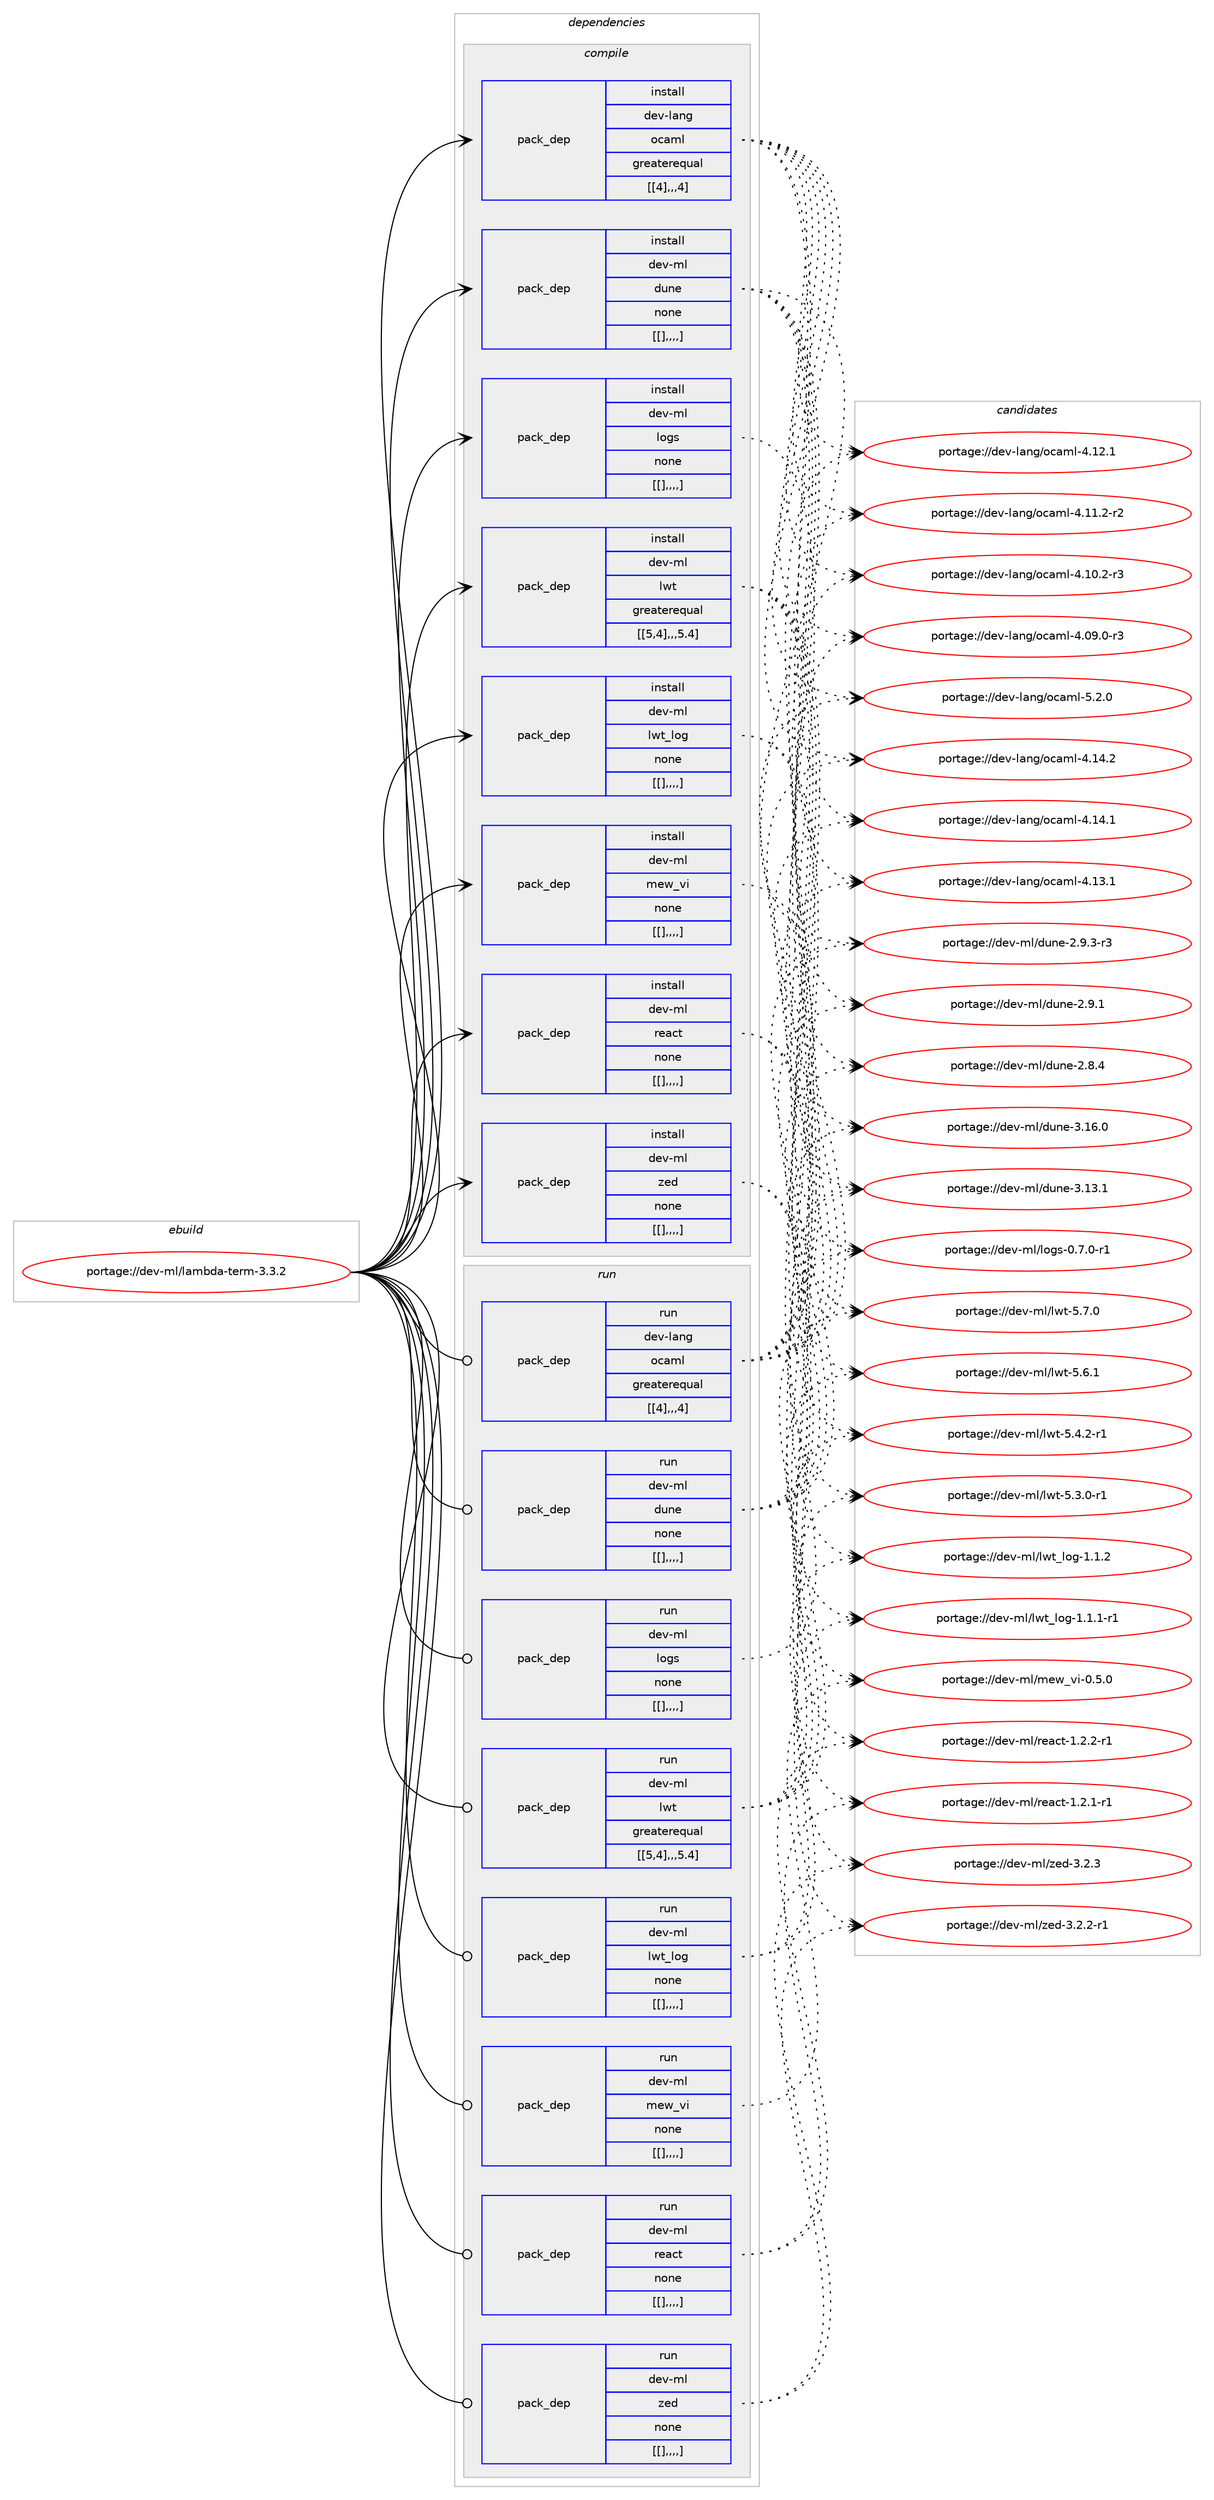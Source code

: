 digraph prolog {

# *************
# Graph options
# *************

newrank=true;
concentrate=true;
compound=true;
graph [rankdir=LR,fontname=Helvetica,fontsize=10,ranksep=1.5];#, ranksep=2.5, nodesep=0.2];
edge  [arrowhead=vee];
node  [fontname=Helvetica,fontsize=10];

# **********
# The ebuild
# **********

subgraph cluster_leftcol {
color=gray;
label=<<i>ebuild</i>>;
id [label="portage://dev-ml/lambda-term-3.3.2", color=red, width=4, href="../dev-ml/lambda-term-3.3.2.svg"];
}

# ****************
# The dependencies
# ****************

subgraph cluster_midcol {
color=gray;
label=<<i>dependencies</i>>;
subgraph cluster_compile {
fillcolor="#eeeeee";
style=filled;
label=<<i>compile</i>>;
subgraph pack89553 {
dependency120522 [label=<<TABLE BORDER="0" CELLBORDER="1" CELLSPACING="0" CELLPADDING="4" WIDTH="220"><TR><TD ROWSPAN="6" CELLPADDING="30">pack_dep</TD></TR><TR><TD WIDTH="110">install</TD></TR><TR><TD>dev-lang</TD></TR><TR><TD>ocaml</TD></TR><TR><TD>greaterequal</TD></TR><TR><TD>[[4],,,4]</TD></TR></TABLE>>, shape=none, color=blue];
}
id:e -> dependency120522:w [weight=20,style="solid",arrowhead="vee"];
subgraph pack89554 {
dependency120523 [label=<<TABLE BORDER="0" CELLBORDER="1" CELLSPACING="0" CELLPADDING="4" WIDTH="220"><TR><TD ROWSPAN="6" CELLPADDING="30">pack_dep</TD></TR><TR><TD WIDTH="110">install</TD></TR><TR><TD>dev-ml</TD></TR><TR><TD>dune</TD></TR><TR><TD>none</TD></TR><TR><TD>[[],,,,]</TD></TR></TABLE>>, shape=none, color=blue];
}
id:e -> dependency120523:w [weight=20,style="solid",arrowhead="vee"];
subgraph pack89555 {
dependency120524 [label=<<TABLE BORDER="0" CELLBORDER="1" CELLSPACING="0" CELLPADDING="4" WIDTH="220"><TR><TD ROWSPAN="6" CELLPADDING="30">pack_dep</TD></TR><TR><TD WIDTH="110">install</TD></TR><TR><TD>dev-ml</TD></TR><TR><TD>logs</TD></TR><TR><TD>none</TD></TR><TR><TD>[[],,,,]</TD></TR></TABLE>>, shape=none, color=blue];
}
id:e -> dependency120524:w [weight=20,style="solid",arrowhead="vee"];
subgraph pack89556 {
dependency120525 [label=<<TABLE BORDER="0" CELLBORDER="1" CELLSPACING="0" CELLPADDING="4" WIDTH="220"><TR><TD ROWSPAN="6" CELLPADDING="30">pack_dep</TD></TR><TR><TD WIDTH="110">install</TD></TR><TR><TD>dev-ml</TD></TR><TR><TD>lwt</TD></TR><TR><TD>greaterequal</TD></TR><TR><TD>[[5,4],,,5.4]</TD></TR></TABLE>>, shape=none, color=blue];
}
id:e -> dependency120525:w [weight=20,style="solid",arrowhead="vee"];
subgraph pack89557 {
dependency120526 [label=<<TABLE BORDER="0" CELLBORDER="1" CELLSPACING="0" CELLPADDING="4" WIDTH="220"><TR><TD ROWSPAN="6" CELLPADDING="30">pack_dep</TD></TR><TR><TD WIDTH="110">install</TD></TR><TR><TD>dev-ml</TD></TR><TR><TD>lwt_log</TD></TR><TR><TD>none</TD></TR><TR><TD>[[],,,,]</TD></TR></TABLE>>, shape=none, color=blue];
}
id:e -> dependency120526:w [weight=20,style="solid",arrowhead="vee"];
subgraph pack89558 {
dependency120527 [label=<<TABLE BORDER="0" CELLBORDER="1" CELLSPACING="0" CELLPADDING="4" WIDTH="220"><TR><TD ROWSPAN="6" CELLPADDING="30">pack_dep</TD></TR><TR><TD WIDTH="110">install</TD></TR><TR><TD>dev-ml</TD></TR><TR><TD>mew_vi</TD></TR><TR><TD>none</TD></TR><TR><TD>[[],,,,]</TD></TR></TABLE>>, shape=none, color=blue];
}
id:e -> dependency120527:w [weight=20,style="solid",arrowhead="vee"];
subgraph pack89559 {
dependency120528 [label=<<TABLE BORDER="0" CELLBORDER="1" CELLSPACING="0" CELLPADDING="4" WIDTH="220"><TR><TD ROWSPAN="6" CELLPADDING="30">pack_dep</TD></TR><TR><TD WIDTH="110">install</TD></TR><TR><TD>dev-ml</TD></TR><TR><TD>react</TD></TR><TR><TD>none</TD></TR><TR><TD>[[],,,,]</TD></TR></TABLE>>, shape=none, color=blue];
}
id:e -> dependency120528:w [weight=20,style="solid",arrowhead="vee"];
subgraph pack89560 {
dependency120529 [label=<<TABLE BORDER="0" CELLBORDER="1" CELLSPACING="0" CELLPADDING="4" WIDTH="220"><TR><TD ROWSPAN="6" CELLPADDING="30">pack_dep</TD></TR><TR><TD WIDTH="110">install</TD></TR><TR><TD>dev-ml</TD></TR><TR><TD>zed</TD></TR><TR><TD>none</TD></TR><TR><TD>[[],,,,]</TD></TR></TABLE>>, shape=none, color=blue];
}
id:e -> dependency120529:w [weight=20,style="solid",arrowhead="vee"];
}
subgraph cluster_compileandrun {
fillcolor="#eeeeee";
style=filled;
label=<<i>compile and run</i>>;
}
subgraph cluster_run {
fillcolor="#eeeeee";
style=filled;
label=<<i>run</i>>;
subgraph pack89561 {
dependency120530 [label=<<TABLE BORDER="0" CELLBORDER="1" CELLSPACING="0" CELLPADDING="4" WIDTH="220"><TR><TD ROWSPAN="6" CELLPADDING="30">pack_dep</TD></TR><TR><TD WIDTH="110">run</TD></TR><TR><TD>dev-lang</TD></TR><TR><TD>ocaml</TD></TR><TR><TD>greaterequal</TD></TR><TR><TD>[[4],,,4]</TD></TR></TABLE>>, shape=none, color=blue];
}
id:e -> dependency120530:w [weight=20,style="solid",arrowhead="odot"];
subgraph pack89562 {
dependency120531 [label=<<TABLE BORDER="0" CELLBORDER="1" CELLSPACING="0" CELLPADDING="4" WIDTH="220"><TR><TD ROWSPAN="6" CELLPADDING="30">pack_dep</TD></TR><TR><TD WIDTH="110">run</TD></TR><TR><TD>dev-ml</TD></TR><TR><TD>dune</TD></TR><TR><TD>none</TD></TR><TR><TD>[[],,,,]</TD></TR></TABLE>>, shape=none, color=blue];
}
id:e -> dependency120531:w [weight=20,style="solid",arrowhead="odot"];
subgraph pack89563 {
dependency120532 [label=<<TABLE BORDER="0" CELLBORDER="1" CELLSPACING="0" CELLPADDING="4" WIDTH="220"><TR><TD ROWSPAN="6" CELLPADDING="30">pack_dep</TD></TR><TR><TD WIDTH="110">run</TD></TR><TR><TD>dev-ml</TD></TR><TR><TD>logs</TD></TR><TR><TD>none</TD></TR><TR><TD>[[],,,,]</TD></TR></TABLE>>, shape=none, color=blue];
}
id:e -> dependency120532:w [weight=20,style="solid",arrowhead="odot"];
subgraph pack89564 {
dependency120533 [label=<<TABLE BORDER="0" CELLBORDER="1" CELLSPACING="0" CELLPADDING="4" WIDTH="220"><TR><TD ROWSPAN="6" CELLPADDING="30">pack_dep</TD></TR><TR><TD WIDTH="110">run</TD></TR><TR><TD>dev-ml</TD></TR><TR><TD>lwt</TD></TR><TR><TD>greaterequal</TD></TR><TR><TD>[[5,4],,,5.4]</TD></TR></TABLE>>, shape=none, color=blue];
}
id:e -> dependency120533:w [weight=20,style="solid",arrowhead="odot"];
subgraph pack89565 {
dependency120534 [label=<<TABLE BORDER="0" CELLBORDER="1" CELLSPACING="0" CELLPADDING="4" WIDTH="220"><TR><TD ROWSPAN="6" CELLPADDING="30">pack_dep</TD></TR><TR><TD WIDTH="110">run</TD></TR><TR><TD>dev-ml</TD></TR><TR><TD>lwt_log</TD></TR><TR><TD>none</TD></TR><TR><TD>[[],,,,]</TD></TR></TABLE>>, shape=none, color=blue];
}
id:e -> dependency120534:w [weight=20,style="solid",arrowhead="odot"];
subgraph pack89566 {
dependency120535 [label=<<TABLE BORDER="0" CELLBORDER="1" CELLSPACING="0" CELLPADDING="4" WIDTH="220"><TR><TD ROWSPAN="6" CELLPADDING="30">pack_dep</TD></TR><TR><TD WIDTH="110">run</TD></TR><TR><TD>dev-ml</TD></TR><TR><TD>mew_vi</TD></TR><TR><TD>none</TD></TR><TR><TD>[[],,,,]</TD></TR></TABLE>>, shape=none, color=blue];
}
id:e -> dependency120535:w [weight=20,style="solid",arrowhead="odot"];
subgraph pack89567 {
dependency120536 [label=<<TABLE BORDER="0" CELLBORDER="1" CELLSPACING="0" CELLPADDING="4" WIDTH="220"><TR><TD ROWSPAN="6" CELLPADDING="30">pack_dep</TD></TR><TR><TD WIDTH="110">run</TD></TR><TR><TD>dev-ml</TD></TR><TR><TD>react</TD></TR><TR><TD>none</TD></TR><TR><TD>[[],,,,]</TD></TR></TABLE>>, shape=none, color=blue];
}
id:e -> dependency120536:w [weight=20,style="solid",arrowhead="odot"];
subgraph pack89568 {
dependency120537 [label=<<TABLE BORDER="0" CELLBORDER="1" CELLSPACING="0" CELLPADDING="4" WIDTH="220"><TR><TD ROWSPAN="6" CELLPADDING="30">pack_dep</TD></TR><TR><TD WIDTH="110">run</TD></TR><TR><TD>dev-ml</TD></TR><TR><TD>zed</TD></TR><TR><TD>none</TD></TR><TR><TD>[[],,,,]</TD></TR></TABLE>>, shape=none, color=blue];
}
id:e -> dependency120537:w [weight=20,style="solid",arrowhead="odot"];
}
}

# **************
# The candidates
# **************

subgraph cluster_choices {
rank=same;
color=gray;
label=<<i>candidates</i>>;

subgraph choice89553 {
color=black;
nodesep=1;
choice1001011184510897110103471119997109108455346504648 [label="portage://dev-lang/ocaml-5.2.0", color=red, width=4,href="../dev-lang/ocaml-5.2.0.svg"];
choice100101118451089711010347111999710910845524649524650 [label="portage://dev-lang/ocaml-4.14.2", color=red, width=4,href="../dev-lang/ocaml-4.14.2.svg"];
choice100101118451089711010347111999710910845524649524649 [label="portage://dev-lang/ocaml-4.14.1", color=red, width=4,href="../dev-lang/ocaml-4.14.1.svg"];
choice100101118451089711010347111999710910845524649514649 [label="portage://dev-lang/ocaml-4.13.1", color=red, width=4,href="../dev-lang/ocaml-4.13.1.svg"];
choice100101118451089711010347111999710910845524649504649 [label="portage://dev-lang/ocaml-4.12.1", color=red, width=4,href="../dev-lang/ocaml-4.12.1.svg"];
choice1001011184510897110103471119997109108455246494946504511450 [label="portage://dev-lang/ocaml-4.11.2-r2", color=red, width=4,href="../dev-lang/ocaml-4.11.2-r2.svg"];
choice1001011184510897110103471119997109108455246494846504511451 [label="portage://dev-lang/ocaml-4.10.2-r3", color=red, width=4,href="../dev-lang/ocaml-4.10.2-r3.svg"];
choice1001011184510897110103471119997109108455246485746484511451 [label="portage://dev-lang/ocaml-4.09.0-r3", color=red, width=4,href="../dev-lang/ocaml-4.09.0-r3.svg"];
dependency120522:e -> choice1001011184510897110103471119997109108455346504648:w [style=dotted,weight="100"];
dependency120522:e -> choice100101118451089711010347111999710910845524649524650:w [style=dotted,weight="100"];
dependency120522:e -> choice100101118451089711010347111999710910845524649524649:w [style=dotted,weight="100"];
dependency120522:e -> choice100101118451089711010347111999710910845524649514649:w [style=dotted,weight="100"];
dependency120522:e -> choice100101118451089711010347111999710910845524649504649:w [style=dotted,weight="100"];
dependency120522:e -> choice1001011184510897110103471119997109108455246494946504511450:w [style=dotted,weight="100"];
dependency120522:e -> choice1001011184510897110103471119997109108455246494846504511451:w [style=dotted,weight="100"];
dependency120522:e -> choice1001011184510897110103471119997109108455246485746484511451:w [style=dotted,weight="100"];
}
subgraph choice89554 {
color=black;
nodesep=1;
choice100101118451091084710011711010145514649544648 [label="portage://dev-ml/dune-3.16.0", color=red, width=4,href="../dev-ml/dune-3.16.0.svg"];
choice100101118451091084710011711010145514649514649 [label="portage://dev-ml/dune-3.13.1", color=red, width=4,href="../dev-ml/dune-3.13.1.svg"];
choice10010111845109108471001171101014550465746514511451 [label="portage://dev-ml/dune-2.9.3-r3", color=red, width=4,href="../dev-ml/dune-2.9.3-r3.svg"];
choice1001011184510910847100117110101455046574649 [label="portage://dev-ml/dune-2.9.1", color=red, width=4,href="../dev-ml/dune-2.9.1.svg"];
choice1001011184510910847100117110101455046564652 [label="portage://dev-ml/dune-2.8.4", color=red, width=4,href="../dev-ml/dune-2.8.4.svg"];
dependency120523:e -> choice100101118451091084710011711010145514649544648:w [style=dotted,weight="100"];
dependency120523:e -> choice100101118451091084710011711010145514649514649:w [style=dotted,weight="100"];
dependency120523:e -> choice10010111845109108471001171101014550465746514511451:w [style=dotted,weight="100"];
dependency120523:e -> choice1001011184510910847100117110101455046574649:w [style=dotted,weight="100"];
dependency120523:e -> choice1001011184510910847100117110101455046564652:w [style=dotted,weight="100"];
}
subgraph choice89555 {
color=black;
nodesep=1;
choice10010111845109108471081111031154548465546484511449 [label="portage://dev-ml/logs-0.7.0-r1", color=red, width=4,href="../dev-ml/logs-0.7.0-r1.svg"];
dependency120524:e -> choice10010111845109108471081111031154548465546484511449:w [style=dotted,weight="100"];
}
subgraph choice89556 {
color=black;
nodesep=1;
choice1001011184510910847108119116455346554648 [label="portage://dev-ml/lwt-5.7.0", color=red, width=4,href="../dev-ml/lwt-5.7.0.svg"];
choice1001011184510910847108119116455346544649 [label="portage://dev-ml/lwt-5.6.1", color=red, width=4,href="../dev-ml/lwt-5.6.1.svg"];
choice10010111845109108471081191164553465246504511449 [label="portage://dev-ml/lwt-5.4.2-r1", color=red, width=4,href="../dev-ml/lwt-5.4.2-r1.svg"];
choice10010111845109108471081191164553465146484511449 [label="portage://dev-ml/lwt-5.3.0-r1", color=red, width=4,href="../dev-ml/lwt-5.3.0-r1.svg"];
dependency120525:e -> choice1001011184510910847108119116455346554648:w [style=dotted,weight="100"];
dependency120525:e -> choice1001011184510910847108119116455346544649:w [style=dotted,weight="100"];
dependency120525:e -> choice10010111845109108471081191164553465246504511449:w [style=dotted,weight="100"];
dependency120525:e -> choice10010111845109108471081191164553465146484511449:w [style=dotted,weight="100"];
}
subgraph choice89557 {
color=black;
nodesep=1;
choice100101118451091084710811911695108111103454946494650 [label="portage://dev-ml/lwt_log-1.1.2", color=red, width=4,href="../dev-ml/lwt_log-1.1.2.svg"];
choice1001011184510910847108119116951081111034549464946494511449 [label="portage://dev-ml/lwt_log-1.1.1-r1", color=red, width=4,href="../dev-ml/lwt_log-1.1.1-r1.svg"];
dependency120526:e -> choice100101118451091084710811911695108111103454946494650:w [style=dotted,weight="100"];
dependency120526:e -> choice1001011184510910847108119116951081111034549464946494511449:w [style=dotted,weight="100"];
}
subgraph choice89558 {
color=black;
nodesep=1;
choice100101118451091084710910111995118105454846534648 [label="portage://dev-ml/mew_vi-0.5.0", color=red, width=4,href="../dev-ml/mew_vi-0.5.0.svg"];
dependency120527:e -> choice100101118451091084710910111995118105454846534648:w [style=dotted,weight="100"];
}
subgraph choice89559 {
color=black;
nodesep=1;
choice100101118451091084711410197991164549465046504511449 [label="portage://dev-ml/react-1.2.2-r1", color=red, width=4,href="../dev-ml/react-1.2.2-r1.svg"];
choice100101118451091084711410197991164549465046494511449 [label="portage://dev-ml/react-1.2.1-r1", color=red, width=4,href="../dev-ml/react-1.2.1-r1.svg"];
dependency120528:e -> choice100101118451091084711410197991164549465046504511449:w [style=dotted,weight="100"];
dependency120528:e -> choice100101118451091084711410197991164549465046494511449:w [style=dotted,weight="100"];
}
subgraph choice89560 {
color=black;
nodesep=1;
choice1001011184510910847122101100455146504651 [label="portage://dev-ml/zed-3.2.3", color=red, width=4,href="../dev-ml/zed-3.2.3.svg"];
choice10010111845109108471221011004551465046504511449 [label="portage://dev-ml/zed-3.2.2-r1", color=red, width=4,href="../dev-ml/zed-3.2.2-r1.svg"];
dependency120529:e -> choice1001011184510910847122101100455146504651:w [style=dotted,weight="100"];
dependency120529:e -> choice10010111845109108471221011004551465046504511449:w [style=dotted,weight="100"];
}
subgraph choice89561 {
color=black;
nodesep=1;
choice1001011184510897110103471119997109108455346504648 [label="portage://dev-lang/ocaml-5.2.0", color=red, width=4,href="../dev-lang/ocaml-5.2.0.svg"];
choice100101118451089711010347111999710910845524649524650 [label="portage://dev-lang/ocaml-4.14.2", color=red, width=4,href="../dev-lang/ocaml-4.14.2.svg"];
choice100101118451089711010347111999710910845524649524649 [label="portage://dev-lang/ocaml-4.14.1", color=red, width=4,href="../dev-lang/ocaml-4.14.1.svg"];
choice100101118451089711010347111999710910845524649514649 [label="portage://dev-lang/ocaml-4.13.1", color=red, width=4,href="../dev-lang/ocaml-4.13.1.svg"];
choice100101118451089711010347111999710910845524649504649 [label="portage://dev-lang/ocaml-4.12.1", color=red, width=4,href="../dev-lang/ocaml-4.12.1.svg"];
choice1001011184510897110103471119997109108455246494946504511450 [label="portage://dev-lang/ocaml-4.11.2-r2", color=red, width=4,href="../dev-lang/ocaml-4.11.2-r2.svg"];
choice1001011184510897110103471119997109108455246494846504511451 [label="portage://dev-lang/ocaml-4.10.2-r3", color=red, width=4,href="../dev-lang/ocaml-4.10.2-r3.svg"];
choice1001011184510897110103471119997109108455246485746484511451 [label="portage://dev-lang/ocaml-4.09.0-r3", color=red, width=4,href="../dev-lang/ocaml-4.09.0-r3.svg"];
dependency120530:e -> choice1001011184510897110103471119997109108455346504648:w [style=dotted,weight="100"];
dependency120530:e -> choice100101118451089711010347111999710910845524649524650:w [style=dotted,weight="100"];
dependency120530:e -> choice100101118451089711010347111999710910845524649524649:w [style=dotted,weight="100"];
dependency120530:e -> choice100101118451089711010347111999710910845524649514649:w [style=dotted,weight="100"];
dependency120530:e -> choice100101118451089711010347111999710910845524649504649:w [style=dotted,weight="100"];
dependency120530:e -> choice1001011184510897110103471119997109108455246494946504511450:w [style=dotted,weight="100"];
dependency120530:e -> choice1001011184510897110103471119997109108455246494846504511451:w [style=dotted,weight="100"];
dependency120530:e -> choice1001011184510897110103471119997109108455246485746484511451:w [style=dotted,weight="100"];
}
subgraph choice89562 {
color=black;
nodesep=1;
choice100101118451091084710011711010145514649544648 [label="portage://dev-ml/dune-3.16.0", color=red, width=4,href="../dev-ml/dune-3.16.0.svg"];
choice100101118451091084710011711010145514649514649 [label="portage://dev-ml/dune-3.13.1", color=red, width=4,href="../dev-ml/dune-3.13.1.svg"];
choice10010111845109108471001171101014550465746514511451 [label="portage://dev-ml/dune-2.9.3-r3", color=red, width=4,href="../dev-ml/dune-2.9.3-r3.svg"];
choice1001011184510910847100117110101455046574649 [label="portage://dev-ml/dune-2.9.1", color=red, width=4,href="../dev-ml/dune-2.9.1.svg"];
choice1001011184510910847100117110101455046564652 [label="portage://dev-ml/dune-2.8.4", color=red, width=4,href="../dev-ml/dune-2.8.4.svg"];
dependency120531:e -> choice100101118451091084710011711010145514649544648:w [style=dotted,weight="100"];
dependency120531:e -> choice100101118451091084710011711010145514649514649:w [style=dotted,weight="100"];
dependency120531:e -> choice10010111845109108471001171101014550465746514511451:w [style=dotted,weight="100"];
dependency120531:e -> choice1001011184510910847100117110101455046574649:w [style=dotted,weight="100"];
dependency120531:e -> choice1001011184510910847100117110101455046564652:w [style=dotted,weight="100"];
}
subgraph choice89563 {
color=black;
nodesep=1;
choice10010111845109108471081111031154548465546484511449 [label="portage://dev-ml/logs-0.7.0-r1", color=red, width=4,href="../dev-ml/logs-0.7.0-r1.svg"];
dependency120532:e -> choice10010111845109108471081111031154548465546484511449:w [style=dotted,weight="100"];
}
subgraph choice89564 {
color=black;
nodesep=1;
choice1001011184510910847108119116455346554648 [label="portage://dev-ml/lwt-5.7.0", color=red, width=4,href="../dev-ml/lwt-5.7.0.svg"];
choice1001011184510910847108119116455346544649 [label="portage://dev-ml/lwt-5.6.1", color=red, width=4,href="../dev-ml/lwt-5.6.1.svg"];
choice10010111845109108471081191164553465246504511449 [label="portage://dev-ml/lwt-5.4.2-r1", color=red, width=4,href="../dev-ml/lwt-5.4.2-r1.svg"];
choice10010111845109108471081191164553465146484511449 [label="portage://dev-ml/lwt-5.3.0-r1", color=red, width=4,href="../dev-ml/lwt-5.3.0-r1.svg"];
dependency120533:e -> choice1001011184510910847108119116455346554648:w [style=dotted,weight="100"];
dependency120533:e -> choice1001011184510910847108119116455346544649:w [style=dotted,weight="100"];
dependency120533:e -> choice10010111845109108471081191164553465246504511449:w [style=dotted,weight="100"];
dependency120533:e -> choice10010111845109108471081191164553465146484511449:w [style=dotted,weight="100"];
}
subgraph choice89565 {
color=black;
nodesep=1;
choice100101118451091084710811911695108111103454946494650 [label="portage://dev-ml/lwt_log-1.1.2", color=red, width=4,href="../dev-ml/lwt_log-1.1.2.svg"];
choice1001011184510910847108119116951081111034549464946494511449 [label="portage://dev-ml/lwt_log-1.1.1-r1", color=red, width=4,href="../dev-ml/lwt_log-1.1.1-r1.svg"];
dependency120534:e -> choice100101118451091084710811911695108111103454946494650:w [style=dotted,weight="100"];
dependency120534:e -> choice1001011184510910847108119116951081111034549464946494511449:w [style=dotted,weight="100"];
}
subgraph choice89566 {
color=black;
nodesep=1;
choice100101118451091084710910111995118105454846534648 [label="portage://dev-ml/mew_vi-0.5.0", color=red, width=4,href="../dev-ml/mew_vi-0.5.0.svg"];
dependency120535:e -> choice100101118451091084710910111995118105454846534648:w [style=dotted,weight="100"];
}
subgraph choice89567 {
color=black;
nodesep=1;
choice100101118451091084711410197991164549465046504511449 [label="portage://dev-ml/react-1.2.2-r1", color=red, width=4,href="../dev-ml/react-1.2.2-r1.svg"];
choice100101118451091084711410197991164549465046494511449 [label="portage://dev-ml/react-1.2.1-r1", color=red, width=4,href="../dev-ml/react-1.2.1-r1.svg"];
dependency120536:e -> choice100101118451091084711410197991164549465046504511449:w [style=dotted,weight="100"];
dependency120536:e -> choice100101118451091084711410197991164549465046494511449:w [style=dotted,weight="100"];
}
subgraph choice89568 {
color=black;
nodesep=1;
choice1001011184510910847122101100455146504651 [label="portage://dev-ml/zed-3.2.3", color=red, width=4,href="../dev-ml/zed-3.2.3.svg"];
choice10010111845109108471221011004551465046504511449 [label="portage://dev-ml/zed-3.2.2-r1", color=red, width=4,href="../dev-ml/zed-3.2.2-r1.svg"];
dependency120537:e -> choice1001011184510910847122101100455146504651:w [style=dotted,weight="100"];
dependency120537:e -> choice10010111845109108471221011004551465046504511449:w [style=dotted,weight="100"];
}
}

}
